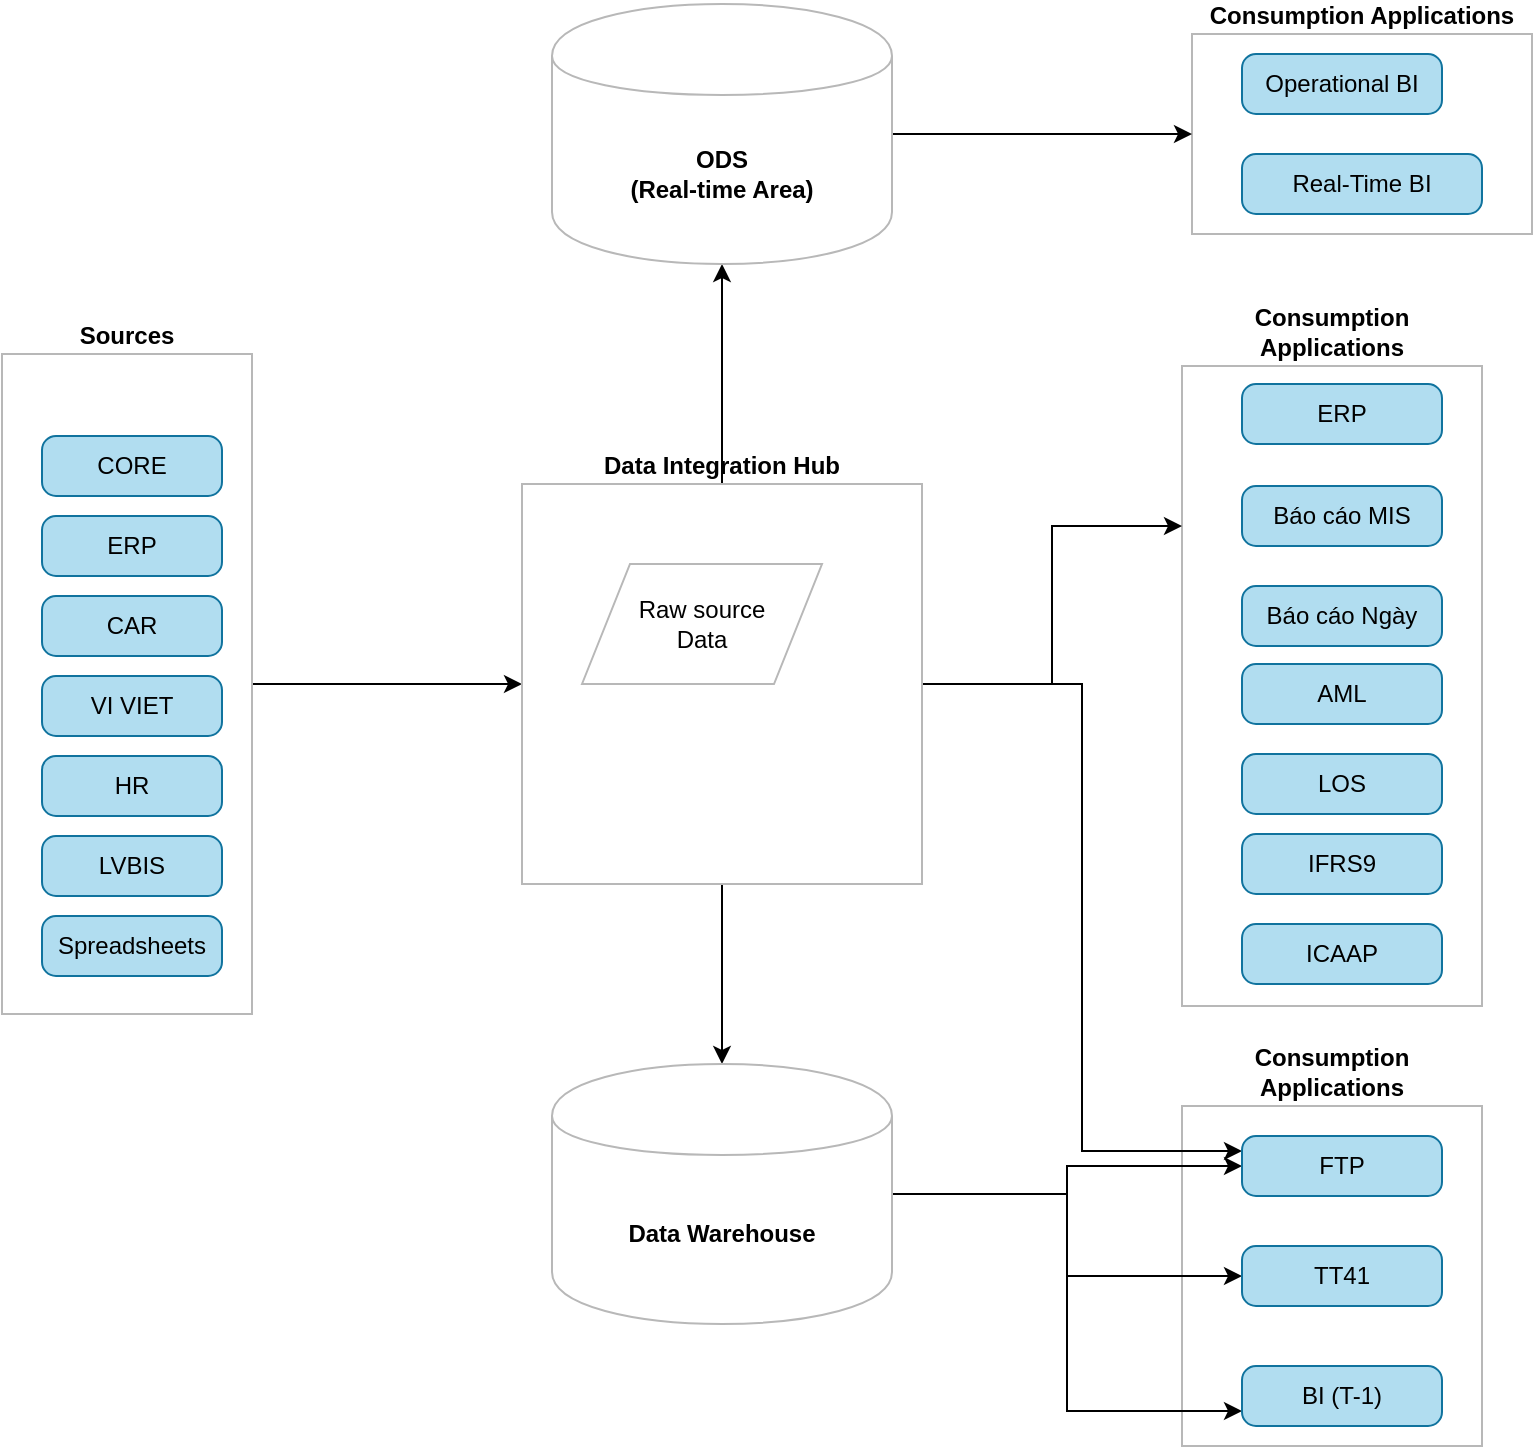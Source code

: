 <mxfile version="13.0.1" type="github">
  <diagram id="QeJ1PeQarsX0hW5se8th" name="Page-1">
    <mxGraphModel dx="1186" dy="567" grid="1" gridSize="10" guides="1" tooltips="1" connect="1" arrows="1" fold="1" page="1" pageScale="1" pageWidth="850" pageHeight="1100" math="0" shadow="0">
      <root>
        <mxCell id="0" />
        <mxCell id="1" parent="0" />
        <mxCell id="K7H6qyfp46d32Sg4vHhx-1" value="Consumption Applications" style="rounded=0;whiteSpace=wrap;html=1;strokeColor=#B8B8B8;labelPosition=center;verticalLabelPosition=top;align=center;verticalAlign=bottom;fontStyle=1" vertex="1" parent="1">
          <mxGeometry x="630" y="620" width="150" height="170" as="geometry" />
        </mxCell>
        <mxCell id="iZZk4Q9hEZwyQge0-GY_-52" value="Consumption Applications" style="rounded=0;whiteSpace=wrap;html=1;strokeColor=#B8B8B8;labelPosition=center;verticalLabelPosition=top;align=center;verticalAlign=bottom;fontStyle=1" parent="1" vertex="1">
          <mxGeometry x="635" y="84" width="170" height="100" as="geometry" />
        </mxCell>
        <mxCell id="iZZk4Q9hEZwyQge0-GY_-39" value="Consumption Applications" style="rounded=0;whiteSpace=wrap;html=1;strokeColor=#B8B8B8;labelPosition=center;verticalLabelPosition=top;align=center;verticalAlign=bottom;fontStyle=1" parent="1" vertex="1">
          <mxGeometry x="630" y="250" width="150" height="320" as="geometry" />
        </mxCell>
        <mxCell id="iZZk4Q9hEZwyQge0-GY_-23" value="" style="edgeStyle=orthogonalEdgeStyle;rounded=0;orthogonalLoop=1;jettySize=auto;html=1;entryX=0;entryY=0.5;entryDx=0;entryDy=0;" parent="1" source="iZZk4Q9hEZwyQge0-GY_-18" target="iZZk4Q9hEZwyQge0-GY_-1" edge="1">
          <mxGeometry relative="1" as="geometry">
            <mxPoint x="280" y="409" as="targetPoint" />
          </mxGeometry>
        </mxCell>
        <mxCell id="iZZk4Q9hEZwyQge0-GY_-18" value="Sources" style="rounded=0;whiteSpace=wrap;html=1;strokeColor=#B8B8B8;labelPosition=center;verticalLabelPosition=top;align=center;verticalAlign=bottom;fontStyle=1" parent="1" vertex="1">
          <mxGeometry x="40" y="244" width="125" height="330" as="geometry" />
        </mxCell>
        <mxCell id="iZZk4Q9hEZwyQge0-GY_-25" value="" style="edgeStyle=orthogonalEdgeStyle;rounded=0;orthogonalLoop=1;jettySize=auto;html=1;" parent="1" source="iZZk4Q9hEZwyQge0-GY_-1" target="iZZk4Q9hEZwyQge0-GY_-24" edge="1">
          <mxGeometry relative="1" as="geometry" />
        </mxCell>
        <mxCell id="iZZk4Q9hEZwyQge0-GY_-27" value="" style="edgeStyle=orthogonalEdgeStyle;rounded=0;orthogonalLoop=1;jettySize=auto;html=1;" parent="1" source="iZZk4Q9hEZwyQge0-GY_-1" target="iZZk4Q9hEZwyQge0-GY_-26" edge="1">
          <mxGeometry relative="1" as="geometry" />
        </mxCell>
        <mxCell id="iZZk4Q9hEZwyQge0-GY_-41" value="" style="edgeStyle=orthogonalEdgeStyle;rounded=0;orthogonalLoop=1;jettySize=auto;html=1;entryX=0;entryY=0.25;entryDx=0;entryDy=0;" parent="1" source="iZZk4Q9hEZwyQge0-GY_-1" target="iZZk4Q9hEZwyQge0-GY_-39" edge="1">
          <mxGeometry relative="1" as="geometry">
            <mxPoint x="580" y="409" as="targetPoint" />
          </mxGeometry>
        </mxCell>
        <mxCell id="K7H6qyfp46d32Sg4vHhx-7" style="edgeStyle=orthogonalEdgeStyle;rounded=0;orthogonalLoop=1;jettySize=auto;html=1;entryX=0;entryY=0.25;entryDx=0;entryDy=0;" edge="1" parent="1" source="iZZk4Q9hEZwyQge0-GY_-1" target="iZZk4Q9hEZwyQge0-GY_-29">
          <mxGeometry relative="1" as="geometry" />
        </mxCell>
        <mxCell id="iZZk4Q9hEZwyQge0-GY_-1" value="Data Integration Hub" style="whiteSpace=wrap;html=1;aspect=fixed;strokeColor=#B8B8B8;labelPosition=center;verticalLabelPosition=top;align=center;verticalAlign=bottom;fontStyle=1" parent="1" vertex="1">
          <mxGeometry x="300" y="309" width="200" height="200" as="geometry" />
        </mxCell>
        <mxCell id="iZZk4Q9hEZwyQge0-GY_-8" value="HR" style="rounded=1;whiteSpace=wrap;html=1;absoluteArcSize=1;arcSize=14;strokeWidth=1;fillColor=#b1ddf0;strokeColor=#10739e;" parent="1" vertex="1">
          <mxGeometry x="60" y="445" width="90" height="30" as="geometry" />
        </mxCell>
        <mxCell id="iZZk4Q9hEZwyQge0-GY_-10" value="Spreadsheets" style="rounded=1;whiteSpace=wrap;html=1;absoluteArcSize=1;arcSize=14;strokeWidth=1;fillColor=#b1ddf0;strokeColor=#10739e;" parent="1" vertex="1">
          <mxGeometry x="60" y="525" width="90" height="30" as="geometry" />
        </mxCell>
        <mxCell id="iZZk4Q9hEZwyQge0-GY_-12" value="CORE" style="rounded=1;whiteSpace=wrap;html=1;absoluteArcSize=1;arcSize=14;strokeWidth=1;fillColor=#b1ddf0;strokeColor=#10739e;" parent="1" vertex="1">
          <mxGeometry x="60" y="285" width="90" height="30" as="geometry" />
        </mxCell>
        <mxCell id="iZZk4Q9hEZwyQge0-GY_-13" value="LVBIS" style="rounded=1;whiteSpace=wrap;html=1;absoluteArcSize=1;arcSize=14;strokeWidth=1;fillColor=#b1ddf0;strokeColor=#10739e;" parent="1" vertex="1">
          <mxGeometry x="60" y="485" width="90" height="30" as="geometry" />
        </mxCell>
        <mxCell id="iZZk4Q9hEZwyQge0-GY_-14" value="CAR" style="rounded=1;whiteSpace=wrap;html=1;absoluteArcSize=1;arcSize=14;strokeWidth=1;fillColor=#b1ddf0;strokeColor=#10739e;" parent="1" vertex="1">
          <mxGeometry x="60" y="365" width="90" height="30" as="geometry" />
        </mxCell>
        <mxCell id="iZZk4Q9hEZwyQge0-GY_-15" value="ERP" style="rounded=1;whiteSpace=wrap;html=1;absoluteArcSize=1;arcSize=14;strokeWidth=1;fillColor=#b1ddf0;strokeColor=#10739e;" parent="1" vertex="1">
          <mxGeometry x="60" y="325" width="90" height="30" as="geometry" />
        </mxCell>
        <mxCell id="iZZk4Q9hEZwyQge0-GY_-16" value="VI VIET" style="rounded=1;whiteSpace=wrap;html=1;absoluteArcSize=1;arcSize=14;strokeWidth=1;fillColor=#b1ddf0;strokeColor=#10739e;" parent="1" vertex="1">
          <mxGeometry x="60" y="405" width="90" height="30" as="geometry" />
        </mxCell>
        <mxCell id="K7H6qyfp46d32Sg4vHhx-3" value="" style="edgeStyle=orthogonalEdgeStyle;rounded=0;orthogonalLoop=1;jettySize=auto;html=1;entryX=0;entryY=0.75;entryDx=0;entryDy=0;" edge="1" parent="1" source="iZZk4Q9hEZwyQge0-GY_-24" target="iZZk4Q9hEZwyQge0-GY_-46">
          <mxGeometry relative="1" as="geometry">
            <mxPoint x="565" y="664" as="targetPoint" />
          </mxGeometry>
        </mxCell>
        <mxCell id="K7H6qyfp46d32Sg4vHhx-5" value="" style="edgeStyle=orthogonalEdgeStyle;rounded=0;orthogonalLoop=1;jettySize=auto;html=1;entryX=0;entryY=0.5;entryDx=0;entryDy=0;" edge="1" parent="1" source="iZZk4Q9hEZwyQge0-GY_-24" target="iZZk4Q9hEZwyQge0-GY_-30">
          <mxGeometry relative="1" as="geometry">
            <mxPoint x="565" y="664" as="targetPoint" />
          </mxGeometry>
        </mxCell>
        <mxCell id="K7H6qyfp46d32Sg4vHhx-6" style="edgeStyle=orthogonalEdgeStyle;rounded=0;orthogonalLoop=1;jettySize=auto;html=1;" edge="1" parent="1" source="iZZk4Q9hEZwyQge0-GY_-24" target="iZZk4Q9hEZwyQge0-GY_-29">
          <mxGeometry relative="1" as="geometry" />
        </mxCell>
        <mxCell id="iZZk4Q9hEZwyQge0-GY_-24" value="Data Warehouse" style="shape=cylinder;whiteSpace=wrap;html=1;boundedLbl=1;backgroundOutline=1;strokeColor=#B8B8B8;fontStyle=1" parent="1" vertex="1">
          <mxGeometry x="315" y="599" width="170" height="130" as="geometry" />
        </mxCell>
        <mxCell id="iZZk4Q9hEZwyQge0-GY_-56" value="" style="edgeStyle=orthogonalEdgeStyle;rounded=0;orthogonalLoop=1;jettySize=auto;html=1;entryX=0;entryY=0.5;entryDx=0;entryDy=0;" parent="1" source="iZZk4Q9hEZwyQge0-GY_-26" target="iZZk4Q9hEZwyQge0-GY_-52" edge="1">
          <mxGeometry relative="1" as="geometry">
            <mxPoint x="565" y="85" as="targetPoint" />
          </mxGeometry>
        </mxCell>
        <mxCell id="iZZk4Q9hEZwyQge0-GY_-26" value="&lt;div&gt;ODS&lt;/div&gt;&lt;div&gt;(Real-time Area)&lt;br&gt;&lt;/div&gt;" style="shape=cylinder;whiteSpace=wrap;html=1;boundedLbl=1;backgroundOutline=1;strokeColor=#B8B8B8;fontStyle=1" parent="1" vertex="1">
          <mxGeometry x="315" y="69" width="170" height="130" as="geometry" />
        </mxCell>
        <mxCell id="iZZk4Q9hEZwyQge0-GY_-28" value="ERP" style="rounded=1;whiteSpace=wrap;html=1;absoluteArcSize=1;arcSize=14;strokeWidth=1;fillColor=#b1ddf0;strokeColor=#10739e;" parent="1" vertex="1">
          <mxGeometry x="660" y="259" width="100" height="30" as="geometry" />
        </mxCell>
        <mxCell id="iZZk4Q9hEZwyQge0-GY_-29" value="FTP" style="rounded=1;whiteSpace=wrap;html=1;absoluteArcSize=1;arcSize=14;strokeWidth=1;fillColor=#b1ddf0;strokeColor=#10739e;" parent="1" vertex="1">
          <mxGeometry x="660" y="635" width="100" height="30" as="geometry" />
        </mxCell>
        <mxCell id="iZZk4Q9hEZwyQge0-GY_-30" value="TT41" style="rounded=1;whiteSpace=wrap;html=1;absoluteArcSize=1;arcSize=14;strokeWidth=1;fillColor=#b1ddf0;strokeColor=#10739e;" parent="1" vertex="1">
          <mxGeometry x="660" y="690" width="100" height="30" as="geometry" />
        </mxCell>
        <mxCell id="iZZk4Q9hEZwyQge0-GY_-31" value="Báo cáo MIS" style="rounded=1;whiteSpace=wrap;html=1;absoluteArcSize=1;arcSize=14;strokeWidth=1;fillColor=#b1ddf0;strokeColor=#10739e;" parent="1" vertex="1">
          <mxGeometry x="660" y="310" width="100" height="30" as="geometry" />
        </mxCell>
        <mxCell id="iZZk4Q9hEZwyQge0-GY_-32" value="Báo cáo Ngày" style="rounded=1;whiteSpace=wrap;html=1;absoluteArcSize=1;arcSize=14;strokeWidth=1;fillColor=#b1ddf0;strokeColor=#10739e;" parent="1" vertex="1">
          <mxGeometry x="660" y="360" width="100" height="30" as="geometry" />
        </mxCell>
        <mxCell id="iZZk4Q9hEZwyQge0-GY_-42" value="AML" style="rounded=1;whiteSpace=wrap;html=1;absoluteArcSize=1;arcSize=14;strokeWidth=1;fillColor=#b1ddf0;strokeColor=#10739e;" parent="1" vertex="1">
          <mxGeometry x="660" y="399" width="100" height="30" as="geometry" />
        </mxCell>
        <mxCell id="iZZk4Q9hEZwyQge0-GY_-43" value="LOS" style="rounded=1;whiteSpace=wrap;html=1;absoluteArcSize=1;arcSize=14;strokeWidth=1;fillColor=#b1ddf0;strokeColor=#10739e;" parent="1" vertex="1">
          <mxGeometry x="660" y="444" width="100" height="30" as="geometry" />
        </mxCell>
        <mxCell id="iZZk4Q9hEZwyQge0-GY_-44" value="IFRS9" style="rounded=1;whiteSpace=wrap;html=1;absoluteArcSize=1;arcSize=14;strokeWidth=1;fillColor=#b1ddf0;strokeColor=#10739e;" parent="1" vertex="1">
          <mxGeometry x="660" y="484" width="100" height="30" as="geometry" />
        </mxCell>
        <mxCell id="iZZk4Q9hEZwyQge0-GY_-45" value="ICAAP" style="rounded=1;whiteSpace=wrap;html=1;absoluteArcSize=1;arcSize=14;strokeWidth=1;fillColor=#b1ddf0;strokeColor=#10739e;" parent="1" vertex="1">
          <mxGeometry x="660" y="529" width="100" height="30" as="geometry" />
        </mxCell>
        <mxCell id="iZZk4Q9hEZwyQge0-GY_-46" value="BI (T-1)" style="rounded=1;whiteSpace=wrap;html=1;absoluteArcSize=1;arcSize=14;strokeWidth=1;fillColor=#b1ddf0;strokeColor=#10739e;" parent="1" vertex="1">
          <mxGeometry x="660" y="750" width="100" height="30" as="geometry" />
        </mxCell>
        <mxCell id="iZZk4Q9hEZwyQge0-GY_-50" value="Operational BI" style="rounded=1;whiteSpace=wrap;html=1;absoluteArcSize=1;arcSize=14;strokeWidth=1;fillColor=#b1ddf0;strokeColor=#10739e;" parent="1" vertex="1">
          <mxGeometry x="660" y="94" width="100" height="30" as="geometry" />
        </mxCell>
        <mxCell id="iZZk4Q9hEZwyQge0-GY_-51" value="Real-Time BI" style="rounded=1;whiteSpace=wrap;html=1;absoluteArcSize=1;arcSize=14;strokeWidth=1;fillColor=#b1ddf0;strokeColor=#10739e;" parent="1" vertex="1">
          <mxGeometry x="660" y="144" width="120" height="30" as="geometry" />
        </mxCell>
        <mxCell id="iZZk4Q9hEZwyQge0-GY_-57" value="&lt;div&gt;Raw source&lt;/div&gt;&lt;div&gt;Data&lt;/div&gt;" style="shape=parallelogram;perimeter=parallelogramPerimeter;whiteSpace=wrap;html=1;strokeColor=#B8B8B8;" parent="1" vertex="1">
          <mxGeometry x="330" y="349" width="120" height="60" as="geometry" />
        </mxCell>
      </root>
    </mxGraphModel>
  </diagram>
</mxfile>
